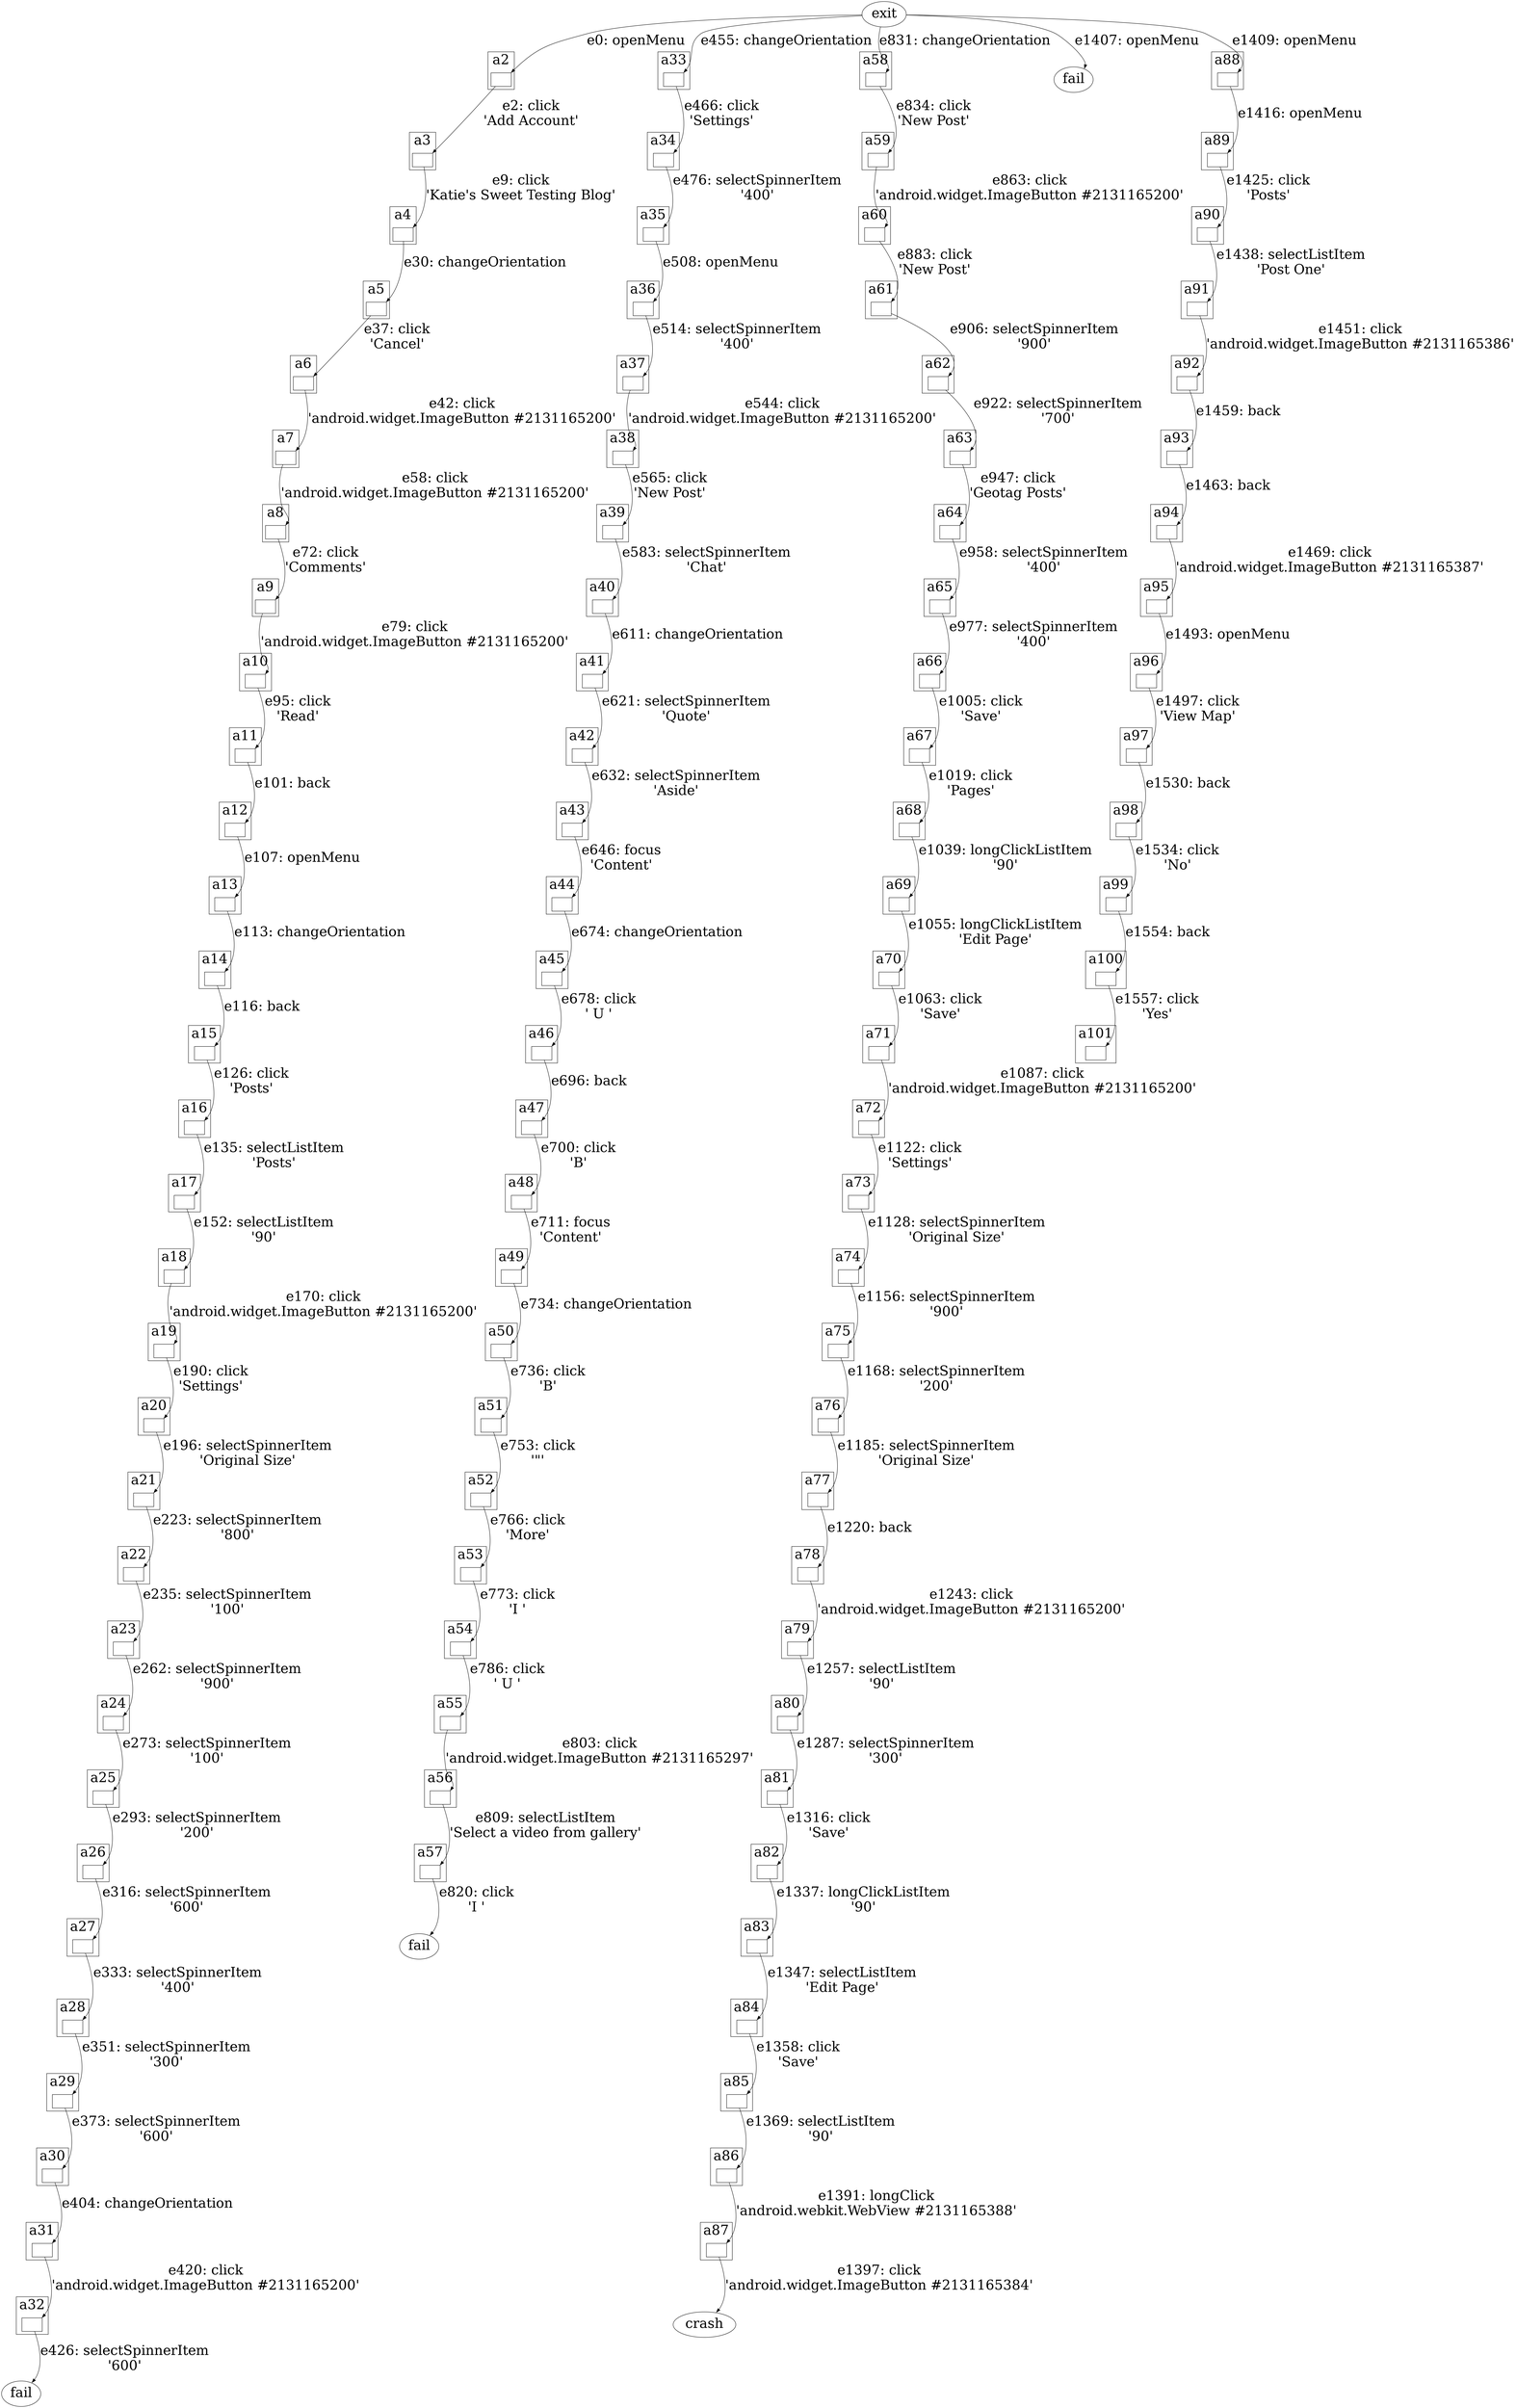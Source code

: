 digraph GuiTree {

	graph [nodesep=1, fontsize=36];
	node [fontsize=36];
	edge [fontsize=36, headport=ne];

## Edges

	a1 -> a2 [label="e0: openMenu"];
	a2 -> a3 [label="e2: click\n'Add Account'"];
	a3 -> a4 [label="e9: click\n'Katie's Sweet Testing Blog'"];
	a4 -> a5 [label="e30: changeOrientation"];
	a5 -> a6 [label="e37: click\n'Cancel'"];
	a6 -> a7 [label="e42: click\n'android.widget.ImageButton #2131165200'"];
	a7 -> a8 [label="e58: click\n'android.widget.ImageButton #2131165200'"];
	a8 -> a9 [label="e72: click\n'Comments'"];
	a9 -> a10 [label="e79: click\n'android.widget.ImageButton #2131165200'"];
	a10 -> a11 [label="e95: click\n'Read'"];
	a11 -> a12 [label="e101: back"];
	a12 -> a13 [label="e107: openMenu"];
	a13 -> a14 [label="e113: changeOrientation"];
	a14 -> a15 [label="e116: back"];
	a15 -> a16 [label="e126: click\n'Posts'"];
	a16 -> a17 [label="e135: selectListItem\n'Posts'"];
	a17 -> a18 [label="e152: selectListItem\n'90'"];
	a18 -> a19 [label="e170: click\n'android.widget.ImageButton #2131165200'"];
	a19 -> a20 [label="e190: click\n'Settings'"];
	a20 -> a21 [label="e196: selectSpinnerItem\n'Original Size'"];
	a21 -> a22 [label="e223: selectSpinnerItem\n'800'"];
	a22 -> a23 [label="e235: selectSpinnerItem\n'100'"];
	a23 -> a24 [label="e262: selectSpinnerItem\n'900'"];
	a24 -> a25 [label="e273: selectSpinnerItem\n'100'"];
	a25 -> a26 [label="e293: selectSpinnerItem\n'200'"];
	a26 -> a27 [label="e316: selectSpinnerItem\n'600'"];
	a27 -> a28 [label="e333: selectSpinnerItem\n'400'"];
	a28 -> a29 [label="e351: selectSpinnerItem\n'300'"];
	a29 -> a30 [label="e373: selectSpinnerItem\n'600'"];
	a30 -> a31 [label="e404: changeOrientation"];
	a31 -> a32 [label="e420: click\n'android.widget.ImageButton #2131165200'"];
	a32 -> f0 [label="e426: selectSpinnerItem\n'600'"];
	a1 -> a33 [label="e455: changeOrientation"];
	a33 -> a34 [label="e466: click\n'Settings'"];
	a34 -> a35 [label="e476: selectSpinnerItem\n'400'"];
	a35 -> a36 [label="e508: openMenu"];
	a36 -> a37 [label="e514: selectSpinnerItem\n'400'"];
	a37 -> a38 [label="e544: click\n'android.widget.ImageButton #2131165200'"];
	a38 -> a39 [label="e565: click\n'New Post'"];
	a39 -> a40 [label="e583: selectSpinnerItem\n'Chat'"];
	a40 -> a41 [label="e611: changeOrientation"];
	a41 -> a42 [label="e621: selectSpinnerItem\n'Quote'"];
	a42 -> a43 [label="e632: selectSpinnerItem\n'Aside'"];
	a43 -> a44 [label="e646: focus\n'Content'"];
	a44 -> a45 [label="e674: changeOrientation"];
	a45 -> a46 [label="e678: click\n' U '"];
	a46 -> a47 [label="e696: back"];
	a47 -> a48 [label="e700: click\n'B'"];
	a48 -> a49 [label="e711: focus\n'Content'"];
	a49 -> a50 [label="e734: changeOrientation"];
	a50 -> a51 [label="e736: click\n'B'"];
	a51 -> a52 [label="e753: click\n'\"'"];
	a52 -> a53 [label="e766: click\n'More'"];
	a53 -> a54 [label="e773: click\n'I '"];
	a54 -> a55 [label="e786: click\n' U '"];
	a55 -> a56 [label="e803: click\n'android.widget.ImageButton #2131165297'"];
	a56 -> a57 [label="e809: selectListItem\n'Select a video from gallery'"];
	a57 -> f1 [label="e820: click\n'I '"];
	a1 -> a58 [label="e831: changeOrientation"];
	a58 -> a59 [label="e834: click\n'New Post'"];
	a59 -> a60 [label="e863: click\n'android.widget.ImageButton #2131165200'"];
	a60 -> a61 [label="e883: click\n'New Post'"];
	a61 -> a62 [label="e906: selectSpinnerItem\n'900'"];
	a62 -> a63 [label="e922: selectSpinnerItem\n'700'"];
	a63 -> a64 [label="e947: click\n'Geotag Posts'"];
	a64 -> a65 [label="e958: selectSpinnerItem\n'400'"];
	a65 -> a66 [label="e977: selectSpinnerItem\n'400'"];
	a66 -> a67 [label="e1005: click\n'Save'"];
	a67 -> a68 [label="e1019: click\n'Pages'"];
	a68 -> a69 [label="e1039: longClickListItem\n'90'"];
	a69 -> a70 [label="e1055: longClickListItem\n'Edit Page'"];
	a70 -> a71 [label="e1063: click\n'Save'"];
	a71 -> a72 [label="e1087: click\n'android.widget.ImageButton #2131165200'"];
	a72 -> a73 [label="e1122: click\n'Settings'"];
	a73 -> a74 [label="e1128: selectSpinnerItem\n'Original Size'"];
	a74 -> a75 [label="e1156: selectSpinnerItem\n'900'"];
	a75 -> a76 [label="e1168: selectSpinnerItem\n'200'"];
	a76 -> a77 [label="e1185: selectSpinnerItem\n'Original Size'"];
	a77 -> a78 [label="e1220: back"];
	a78 -> a79 [label="e1243: click\n'android.widget.ImageButton #2131165200'"];
	a79 -> a80 [label="e1257: selectListItem\n'90'"];
	a80 -> a81 [label="e1287: selectSpinnerItem\n'300'"];
	a81 -> a82 [label="e1316: click\n'Save'"];
	a82 -> a83 [label="e1337: longClickListItem\n'90'"];
	a83 -> a84 [label="e1347: selectListItem\n'Edit Page'"];
	a84 -> a85 [label="e1358: click\n'Save'"];
	a85 -> a86 [label="e1369: selectListItem\n'90'"];
	a86 -> a87 [label="e1391: longClick\n'android.webkit.WebView #2131165388'"];
	a87 -> c0 [label="e1397: click\n'android.widget.ImageButton #2131165384'"];
	a1 -> f2 [label="e1407: openMenu"];
	a1 -> a88 [label="e1409: openMenu"];
	a88 -> a89 [label="e1416: openMenu"];
	a89 -> a90 [label="e1425: click\n'Posts'"];
	a90 -> a91 [label="e1438: selectListItem\n'Post One'"];
	a91 -> a92 [label="e1451: click\n'android.widget.ImageButton #2131165386'"];
	a92 -> a93 [label="e1459: back"];
	a93 -> a94 [label="e1463: back"];
	a94 -> a95 [label="e1469: click\n'android.widget.ImageButton #2131165387'"];
	a95 -> a96 [label="e1493: openMenu"];
	a96 -> a97 [label="e1497: click\n'View Map'"];
	a97 -> a98 [label="e1530: back"];
	a98 -> a99 [label="e1534: click\n'No'"];
	a99 -> a100 [label="e1554: back"];
	a100 -> a101 [label="e1557: click\n'Yes'"];

## Nodes

	a1 [label="exit"];

	subgraph cluster_a2{label="a2"; a2};
	a2 [label="", shapefile="a2.jpg"];

	subgraph cluster_a3{label="a3"; a3};
	a3 [label="", shapefile="a3.jpg"];

	subgraph cluster_a4{label="a4"; a4};
	a4 [label="", shapefile="a4.jpg"];

	subgraph cluster_a5{label="a5"; a5};
	a5 [label="", shapefile="a5.jpg"];

	subgraph cluster_a6{label="a6"; a6};
	a6 [label="", shapefile="a6.jpg"];

	subgraph cluster_a7{label="a7"; a7};
	a7 [label="", shapefile="a7.jpg"];

	subgraph cluster_a8{label="a8"; a8};
	a8 [label="", shapefile="a8.jpg"];

	subgraph cluster_a9{label="a9"; a9};
	a9 [label="", shapefile="a9.jpg"];

	subgraph cluster_a10{label="a10"; a10};
	a10 [label="", shapefile="a10.jpg"];

	subgraph cluster_a11{label="a11"; a11};
	a11 [label="", shapefile="a11.jpg"];

	subgraph cluster_a12{label="a12"; a12};
	a12 [label="", shapefile="a12.jpg"];

	subgraph cluster_a13{label="a13"; a13};
	a13 [label="", shapefile="a13.jpg"];

	subgraph cluster_a14{label="a14"; a14};
	a14 [label="", shapefile="a14.jpg"];

	subgraph cluster_a15{label="a15"; a15};
	a15 [label="", shapefile="a15.jpg"];

	subgraph cluster_a16{label="a16"; a16};
	a16 [label="", shapefile="a16.jpg"];

	subgraph cluster_a17{label="a17"; a17};
	a17 [label="", shapefile="a17.jpg"];

	subgraph cluster_a18{label="a18"; a18};
	a18 [label="", shapefile="a18.jpg"];

	subgraph cluster_a19{label="a19"; a19};
	a19 [label="", shapefile="a19.jpg"];

	subgraph cluster_a20{label="a20"; a20};
	a20 [label="", shapefile="a20.jpg"];

	subgraph cluster_a21{label="a21"; a21};
	a21 [label="", shapefile="a21.jpg"];

	subgraph cluster_a22{label="a22"; a22};
	a22 [label="", shapefile="a22.jpg"];

	subgraph cluster_a23{label="a23"; a23};
	a23 [label="", shapefile="a23.jpg"];

	subgraph cluster_a24{label="a24"; a24};
	a24 [label="", shapefile="a24.jpg"];

	subgraph cluster_a25{label="a25"; a25};
	a25 [label="", shapefile="a25.jpg"];

	subgraph cluster_a26{label="a26"; a26};
	a26 [label="", shapefile="a26.jpg"];

	subgraph cluster_a27{label="a27"; a27};
	a27 [label="", shapefile="a27.jpg"];

	subgraph cluster_a28{label="a28"; a28};
	a28 [label="", shapefile="a28.jpg"];

	subgraph cluster_a29{label="a29"; a29};
	a29 [label="", shapefile="a29.jpg"];

	subgraph cluster_a30{label="a30"; a30};
	a30 [label="", shapefile="a30.jpg"];

	subgraph cluster_a31{label="a31"; a31};
	a31 [label="", shapefile="a31.jpg"];

	subgraph cluster_a32{label="a32"; a32};
	a32 [label="", shapefile="a32.jpg"];

	f0 [label="fail"];

	subgraph cluster_a33{label="a33"; a33};
	a33 [label="", shapefile="a33.jpg"];

	subgraph cluster_a34{label="a34"; a34};
	a34 [label="", shapefile="a34.jpg"];

	subgraph cluster_a35{label="a35"; a35};
	a35 [label="", shapefile="a35.jpg"];

	subgraph cluster_a36{label="a36"; a36};
	a36 [label="", shapefile="a36.jpg"];

	subgraph cluster_a37{label="a37"; a37};
	a37 [label="", shapefile="a37.jpg"];

	subgraph cluster_a38{label="a38"; a38};
	a38 [label="", shapefile="a38.jpg"];

	subgraph cluster_a39{label="a39"; a39};
	a39 [label="", shapefile="a39.jpg"];

	subgraph cluster_a40{label="a40"; a40};
	a40 [label="", shapefile="a40.jpg"];

	subgraph cluster_a41{label="a41"; a41};
	a41 [label="", shapefile="a41.jpg"];

	subgraph cluster_a42{label="a42"; a42};
	a42 [label="", shapefile="a42.jpg"];

	subgraph cluster_a43{label="a43"; a43};
	a43 [label="", shapefile="a43.jpg"];

	subgraph cluster_a44{label="a44"; a44};
	a44 [label="", shapefile="a44.jpg"];

	subgraph cluster_a45{label="a45"; a45};
	a45 [label="", shapefile="a45.jpg"];

	subgraph cluster_a46{label="a46"; a46};
	a46 [label="", shapefile="a46.jpg"];

	subgraph cluster_a47{label="a47"; a47};
	a47 [label="", shapefile="a47.jpg"];

	subgraph cluster_a48{label="a48"; a48};
	a48 [label="", shapefile="a48.jpg"];

	subgraph cluster_a49{label="a49"; a49};
	a49 [label="", shapefile="a49.jpg"];

	subgraph cluster_a50{label="a50"; a50};
	a50 [label="", shapefile="a50.jpg"];

	subgraph cluster_a51{label="a51"; a51};
	a51 [label="", shapefile="a51.jpg"];

	subgraph cluster_a52{label="a52"; a52};
	a52 [label="", shapefile="a52.jpg"];

	subgraph cluster_a53{label="a53"; a53};
	a53 [label="", shapefile="a53.jpg"];

	subgraph cluster_a54{label="a54"; a54};
	a54 [label="", shapefile="a54.jpg"];

	subgraph cluster_a55{label="a55"; a55};
	a55 [label="", shapefile="a55.jpg"];

	subgraph cluster_a56{label="a56"; a56};
	a56 [label="", shapefile="a56.jpg"];

	subgraph cluster_a57{label="a57"; a57};
	a57 [label="", shapefile="a57.jpg"];

	f1 [label="fail"];

	subgraph cluster_a58{label="a58"; a58};
	a58 [label="", shapefile="a58.jpg"];

	subgraph cluster_a59{label="a59"; a59};
	a59 [label="", shapefile="a59.jpg"];

	subgraph cluster_a60{label="a60"; a60};
	a60 [label="", shapefile="a60.jpg"];

	subgraph cluster_a61{label="a61"; a61};
	a61 [label="", shapefile="a61.jpg"];

	subgraph cluster_a62{label="a62"; a62};
	a62 [label="", shapefile="a62.jpg"];

	subgraph cluster_a63{label="a63"; a63};
	a63 [label="", shapefile="a63.jpg"];

	subgraph cluster_a64{label="a64"; a64};
	a64 [label="", shapefile="a64.jpg"];

	subgraph cluster_a65{label="a65"; a65};
	a65 [label="", shapefile="a65.jpg"];

	subgraph cluster_a66{label="a66"; a66};
	a66 [label="", shapefile="a66.jpg"];

	subgraph cluster_a67{label="a67"; a67};
	a67 [label="", shapefile="a67.jpg"];

	subgraph cluster_a68{label="a68"; a68};
	a68 [label="", shapefile="a68.jpg"];

	subgraph cluster_a69{label="a69"; a69};
	a69 [label="", shapefile="a69.jpg"];

	subgraph cluster_a70{label="a70"; a70};
	a70 [label="", shapefile="a70.jpg"];

	subgraph cluster_a71{label="a71"; a71};
	a71 [label="", shapefile="a71.jpg"];

	subgraph cluster_a72{label="a72"; a72};
	a72 [label="", shapefile="a72.jpg"];

	subgraph cluster_a73{label="a73"; a73};
	a73 [label="", shapefile="a73.jpg"];

	subgraph cluster_a74{label="a74"; a74};
	a74 [label="", shapefile="a74.jpg"];

	subgraph cluster_a75{label="a75"; a75};
	a75 [label="", shapefile="a75.jpg"];

	subgraph cluster_a76{label="a76"; a76};
	a76 [label="", shapefile="a76.jpg"];

	subgraph cluster_a77{label="a77"; a77};
	a77 [label="", shapefile="a77.jpg"];

	subgraph cluster_a78{label="a78"; a78};
	a78 [label="", shapefile="a78.jpg"];

	subgraph cluster_a79{label="a79"; a79};
	a79 [label="", shapefile="a79.jpg"];

	subgraph cluster_a80{label="a80"; a80};
	a80 [label="", shapefile="a80.jpg"];

	subgraph cluster_a81{label="a81"; a81};
	a81 [label="", shapefile="a81.jpg"];

	subgraph cluster_a82{label="a82"; a82};
	a82 [label="", shapefile="a82.jpg"];

	subgraph cluster_a83{label="a83"; a83};
	a83 [label="", shapefile="a83.jpg"];

	subgraph cluster_a84{label="a84"; a84};
	a84 [label="", shapefile="a84.jpg"];

	subgraph cluster_a85{label="a85"; a85};
	a85 [label="", shapefile="a85.jpg"];

	subgraph cluster_a86{label="a86"; a86};
	a86 [label="", shapefile="a86.jpg"];

	subgraph cluster_a87{label="a87"; a87};
	a87 [label="", shapefile="a87.jpg"];

	c0 [label="crash"];

	f2 [label="fail"];

	subgraph cluster_a88{label="a88"; a88};
	a88 [label="", shapefile="a88.jpg"];

	subgraph cluster_a89{label="a89"; a89};
	a89 [label="", shapefile="a89.jpg"];

	subgraph cluster_a90{label="a90"; a90};
	a90 [label="", shapefile="a90.jpg"];

	subgraph cluster_a91{label="a91"; a91};
	a91 [label="", shapefile="a91.jpg"];

	subgraph cluster_a92{label="a92"; a92};
	a92 [label="", shapefile="a92.jpg"];

	subgraph cluster_a93{label="a93"; a93};
	a93 [label="", shapefile="a93.jpg"];

	subgraph cluster_a94{label="a94"; a94};
	a94 [label="", shapefile="a94.jpg"];

	subgraph cluster_a95{label="a95"; a95};
	a95 [label="", shapefile="a95.jpg"];

	subgraph cluster_a96{label="a96"; a96};
	a96 [label="", shapefile="a96.jpg"];

	subgraph cluster_a97{label="a97"; a97};
	a97 [label="", shapefile="a97.jpg"];

	subgraph cluster_a98{label="a98"; a98};
	a98 [label="", shapefile="a98.jpg"];

	subgraph cluster_a99{label="a99"; a99};
	a99 [label="", shapefile="a99.jpg"];

	subgraph cluster_a100{label="a100"; a100};
	a100 [label="", shapefile="a100.jpg"];

	subgraph cluster_a101{label="a101"; a101};
	a101 [label="", shapefile="a101.jpg"];

}
